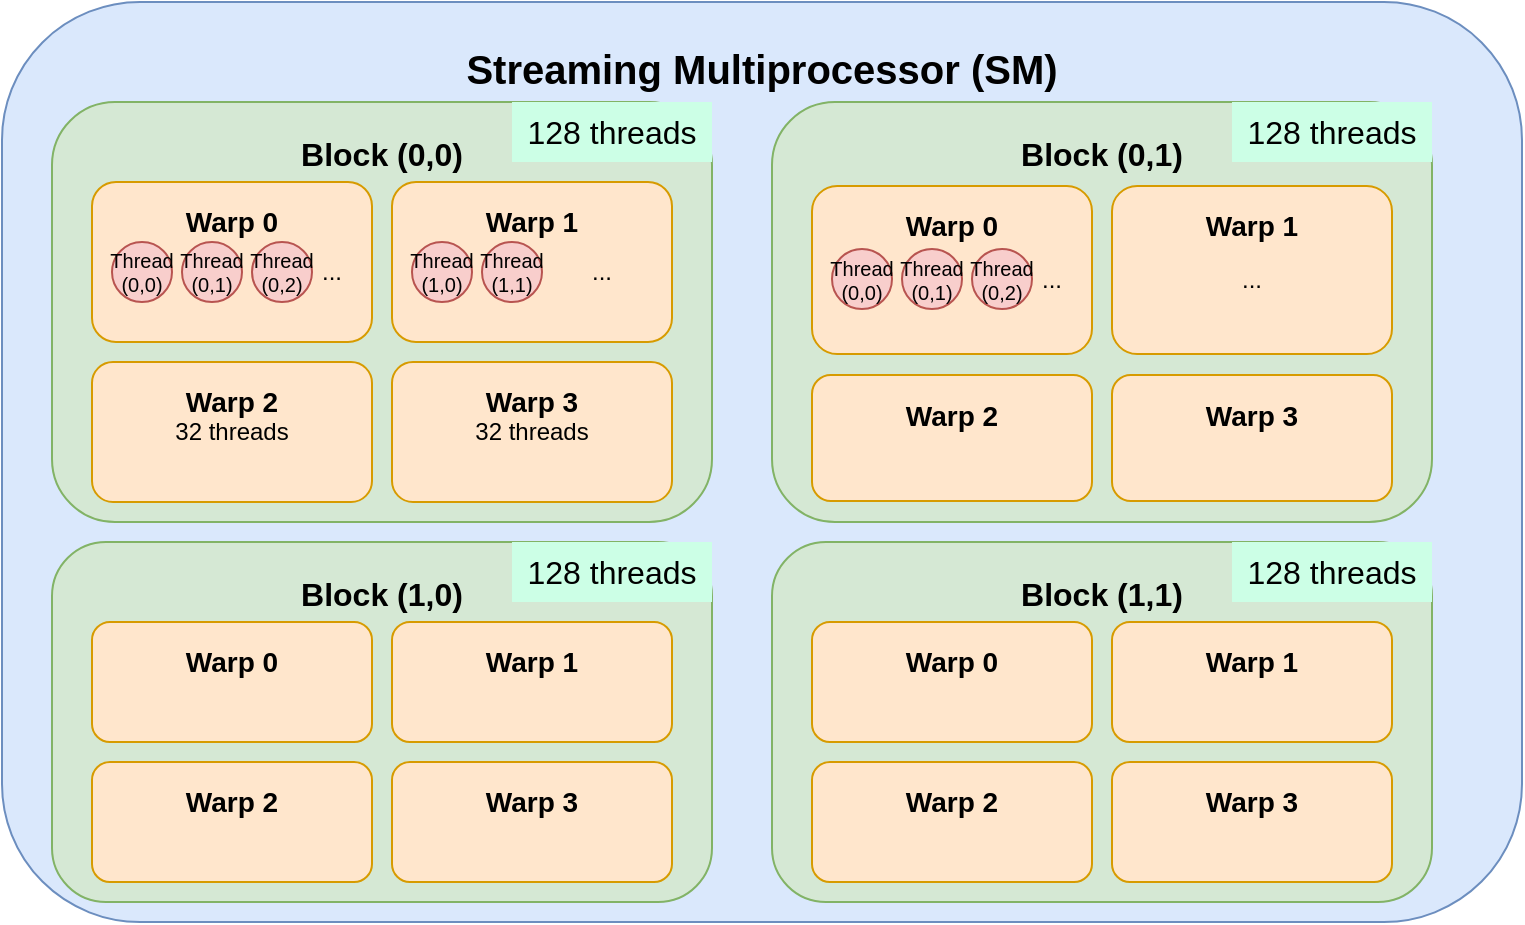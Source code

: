 <mxfile>
    <diagram id="CUDA_SM_Block_Relationship" name="SM with Multiple Blocks">
        <mxGraphModel dx="723" dy="483" grid="1" gridSize="10" guides="1" tooltips="1" connect="1" arrows="1" fold="1" page="1" pageScale="1" pageWidth="850" pageHeight="850" background="#ffffff" math="0" shadow="0">
            <root>
                <mxCell id="0"/>
                <mxCell id="1" parent="0"/>
                <mxCell id="2" value="Streaming Multiprocessor (SM)" style="rounded=1;whiteSpace=wrap;html=1;fillColor=#dae8fc;strokeColor=#6c8ebf;fontSize=20;fontStyle=1;verticalAlign=top;spacingTop=15;shadow=0;" parent="1" vertex="1">
                    <mxGeometry x="45" y="20" width="760" height="460" as="geometry"/>
                </mxCell>
                <mxCell id="3" value="Block (0,0)" style="rounded=1;whiteSpace=wrap;html=1;fillColor=#d5e8d4;strokeColor=#82b366;fontSize=16;fontStyle=1;verticalAlign=top;spacingTop=10;" parent="1" vertex="1">
                    <mxGeometry x="70" y="70" width="330" height="210" as="geometry"/>
                </mxCell>
                <mxCell id="4" value="Warp 0" style="rounded=1;whiteSpace=wrap;html=1;fillColor=#ffe6cc;strokeColor=#d79b00;fontSize=14;fontStyle=1;verticalAlign=top;spacingTop=5;" parent="1" vertex="1">
                    <mxGeometry x="90" y="110" width="140" height="80" as="geometry"/>
                </mxCell>
                <mxCell id="5" value="Thread&#xa;(0,0)" style="ellipse;whiteSpace=wrap;html=1;aspect=fixed;fillColor=#f8cecc;strokeColor=#b85450;fontSize=10;" parent="1" vertex="1">
                    <mxGeometry x="100" y="140" width="30" height="30" as="geometry"/>
                </mxCell>
                <mxCell id="6" value="Thread&#xa;(0,1)" style="ellipse;whiteSpace=wrap;html=1;aspect=fixed;fillColor=#f8cecc;strokeColor=#b85450;fontSize=10;" parent="1" vertex="1">
                    <mxGeometry x="135" y="140" width="30" height="30" as="geometry"/>
                </mxCell>
                <mxCell id="7" value="Thread&#xa;(0,2)" style="ellipse;whiteSpace=wrap;html=1;aspect=fixed;fillColor=#f8cecc;strokeColor=#b85450;fontSize=10;" parent="1" vertex="1">
                    <mxGeometry x="170" y="140" width="30" height="30" as="geometry"/>
                </mxCell>
                <mxCell id="8" value="..." style="text;html=1;strokeColor=none;fillColor=none;align=center;verticalAlign=middle;whiteSpace=wrap;rounded=0;fontSize=12;" parent="1" vertex="1">
                    <mxGeometry x="200" y="145" width="20" height="20" as="geometry"/>
                </mxCell>
                <mxCell id="9" value="Warp 1" style="rounded=1;whiteSpace=wrap;html=1;fillColor=#ffe6cc;strokeColor=#d79b00;fontSize=14;fontStyle=1;verticalAlign=top;spacingTop=5;" parent="1" vertex="1">
                    <mxGeometry x="240" y="110" width="140" height="80" as="geometry"/>
                </mxCell>
                <mxCell id="10" value="Thread&#xa;(1,0)" style="ellipse;whiteSpace=wrap;html=1;aspect=fixed;fillColor=#f8cecc;strokeColor=#b85450;fontSize=10;" parent="1" vertex="1">
                    <mxGeometry x="250" y="140" width="30" height="30" as="geometry"/>
                </mxCell>
                <mxCell id="11" value="Thread&#xa;(1,1)" style="ellipse;whiteSpace=wrap;html=1;aspect=fixed;fillColor=#f8cecc;strokeColor=#b85450;fontSize=10;" parent="1" vertex="1">
                    <mxGeometry x="285" y="140" width="30" height="30" as="geometry"/>
                </mxCell>
                <mxCell id="12" value="..." style="text;html=1;strokeColor=none;fillColor=none;align=center;verticalAlign=middle;whiteSpace=wrap;rounded=0;fontSize=12;" parent="1" vertex="1">
                    <mxGeometry x="320" y="145" width="50" height="20" as="geometry"/>
                </mxCell>
                <mxCell id="13" value="Warp 2" style="rounded=1;whiteSpace=wrap;html=1;fillColor=#ffe6cc;strokeColor=#d79b00;fontSize=14;fontStyle=1;verticalAlign=top;spacingTop=5;" parent="1" vertex="1">
                    <mxGeometry x="90" y="200" width="140" height="70" as="geometry"/>
                </mxCell>
                <mxCell id="14" value="32 threads" style="text;html=1;strokeColor=none;fillColor=none;align=center;verticalAlign=middle;whiteSpace=wrap;rounded=0;fontSize=12;" parent="1" vertex="1">
                    <mxGeometry x="130" y="225" width="60" height="20" as="geometry"/>
                </mxCell>
                <mxCell id="15" value="Warp 3" style="rounded=1;whiteSpace=wrap;html=1;fillColor=#ffe6cc;strokeColor=#d79b00;fontSize=14;fontStyle=1;verticalAlign=top;spacingTop=5;" parent="1" vertex="1">
                    <mxGeometry x="240" y="200" width="140" height="70" as="geometry"/>
                </mxCell>
                <mxCell id="16" value="32 threads" style="text;html=1;strokeColor=none;fillColor=none;align=center;verticalAlign=middle;whiteSpace=wrap;rounded=0;fontSize=12;" parent="1" vertex="1">
                    <mxGeometry x="280" y="225" width="60" height="20" as="geometry"/>
                </mxCell>
                <mxCell id="17" value="Block (0,1)" style="rounded=1;whiteSpace=wrap;html=1;fillColor=#d5e8d4;strokeColor=#82b366;fontSize=16;fontStyle=1;verticalAlign=top;spacingTop=10;container=0;" parent="1" vertex="1">
                    <mxGeometry x="430" y="70" width="330" height="210" as="geometry"/>
                </mxCell>
                <mxCell id="18" value="Warp 0" style="rounded=1;whiteSpace=wrap;html=1;fillColor=#ffe6cc;strokeColor=#d79b00;fontSize=14;fontStyle=1;verticalAlign=top;spacingTop=5;container=0;" parent="1" vertex="1">
                    <mxGeometry x="450" y="112" width="140" height="84" as="geometry"/>
                </mxCell>
                <mxCell id="19" value="Thread&#xa;(0,0)" style="ellipse;whiteSpace=wrap;html=1;aspect=fixed;fillColor=#f8cecc;strokeColor=#b85450;fontSize=10;container=0;" parent="1" vertex="1">
                    <mxGeometry x="460" y="143.5" width="30" height="30" as="geometry"/>
                </mxCell>
                <mxCell id="20" value="Thread&#xa;(0,1)" style="ellipse;whiteSpace=wrap;html=1;aspect=fixed;fillColor=#f8cecc;strokeColor=#b85450;fontSize=10;container=0;" parent="1" vertex="1">
                    <mxGeometry x="495" y="143.5" width="30" height="30" as="geometry"/>
                </mxCell>
                <mxCell id="21" value="Thread&#xa;(0,2)" style="ellipse;whiteSpace=wrap;html=1;aspect=fixed;fillColor=#f8cecc;strokeColor=#b85450;fontSize=10;container=0;" parent="1" vertex="1">
                    <mxGeometry x="530" y="143.5" width="30" height="30" as="geometry"/>
                </mxCell>
                <mxCell id="22" value="..." style="text;html=1;strokeColor=none;fillColor=none;align=center;verticalAlign=middle;whiteSpace=wrap;rounded=0;fontSize=12;container=0;" parent="1" vertex="1">
                    <mxGeometry x="560" y="148.75" width="20" height="21" as="geometry"/>
                </mxCell>
                <mxCell id="23" value="Warp 1" style="rounded=1;whiteSpace=wrap;html=1;fillColor=#ffe6cc;strokeColor=#d79b00;fontSize=14;fontStyle=1;verticalAlign=top;spacingTop=5;container=0;" parent="1" vertex="1">
                    <mxGeometry x="600" y="112" width="140" height="84" as="geometry"/>
                </mxCell>
                <mxCell id="24" value="Warp 2" style="rounded=1;whiteSpace=wrap;html=1;fillColor=#ffe6cc;strokeColor=#d79b00;fontSize=14;fontStyle=1;verticalAlign=top;spacingTop=5;container=0;" parent="1" vertex="1">
                    <mxGeometry x="450" y="206.5" width="140" height="63" as="geometry"/>
                </mxCell>
                <mxCell id="25" value="Warp 3" style="rounded=1;whiteSpace=wrap;html=1;fillColor=#ffe6cc;strokeColor=#d79b00;fontSize=14;fontStyle=1;verticalAlign=top;spacingTop=5;container=0;" parent="1" vertex="1">
                    <mxGeometry x="600" y="206.5" width="140" height="63" as="geometry"/>
                </mxCell>
                <mxCell id="26" value="..." style="text;html=1;strokeColor=none;fillColor=none;align=center;verticalAlign=middle;whiteSpace=wrap;rounded=0;fontSize=12;container=0;" parent="1" vertex="1">
                    <mxGeometry x="660" y="148.75" width="20" height="21" as="geometry"/>
                </mxCell>
                <mxCell id="27" value="Block (1,0)" style="rounded=1;whiteSpace=wrap;html=1;fillColor=#d5e8d4;strokeColor=#82b366;fontSize=16;fontStyle=1;verticalAlign=top;spacingTop=10;container=0;" parent="1" vertex="1">
                    <mxGeometry x="70" y="290" width="330" height="180" as="geometry"/>
                </mxCell>
                <mxCell id="28" value="Warp 0" style="rounded=1;whiteSpace=wrap;html=1;fillColor=#ffe6cc;strokeColor=#d79b00;fontSize=14;fontStyle=1;verticalAlign=top;spacingTop=5;container=0;" parent="1" vertex="1">
                    <mxGeometry x="90" y="330" width="140" height="60" as="geometry"/>
                </mxCell>
                <mxCell id="29" value="Warp 1" style="rounded=1;whiteSpace=wrap;html=1;fillColor=#ffe6cc;strokeColor=#d79b00;fontSize=14;fontStyle=1;verticalAlign=top;spacingTop=5;container=0;" parent="1" vertex="1">
                    <mxGeometry x="240" y="330" width="140" height="60" as="geometry"/>
                </mxCell>
                <mxCell id="30" value="Warp 2" style="rounded=1;whiteSpace=wrap;html=1;fillColor=#ffe6cc;strokeColor=#d79b00;fontSize=14;fontStyle=1;verticalAlign=top;spacingTop=5;container=0;" parent="1" vertex="1">
                    <mxGeometry x="90" y="400" width="140" height="60" as="geometry"/>
                </mxCell>
                <mxCell id="31" value="Warp 3" style="rounded=1;whiteSpace=wrap;html=1;fillColor=#ffe6cc;strokeColor=#d79b00;fontSize=14;fontStyle=1;verticalAlign=top;spacingTop=5;container=0;" parent="1" vertex="1">
                    <mxGeometry x="240" y="400" width="140" height="60" as="geometry"/>
                </mxCell>
                <mxCell id="39" value="" style="endArrow=classic;html=1;rounded=0;entryX=0;entryY=0.5;entryDx=0;entryDy=0;exitX=1;exitY=0.5;exitDx=0;exitDy=0;fontSize=14;" parent="1" edge="1">
                    <mxGeometry width="50" height="50" relative="1" as="geometry">
                        <mxPoint x="170" y="385" as="sourcePoint"/>
                        <mxPoint x="170" y="385" as="targetPoint"/>
                    </mxGeometry>
                </mxCell>
                <mxCell id="48" value="Block (1,1)" style="rounded=1;whiteSpace=wrap;html=1;fillColor=#d5e8d4;strokeColor=#82b366;fontSize=16;fontStyle=1;verticalAlign=top;spacingTop=10;" vertex="1" parent="1">
                    <mxGeometry x="430" y="290" width="330" height="180" as="geometry"/>
                </mxCell>
                <mxCell id="49" value="Warp 0" style="rounded=1;whiteSpace=wrap;html=1;fillColor=#ffe6cc;strokeColor=#d79b00;fontSize=14;fontStyle=1;verticalAlign=top;spacingTop=5;" vertex="1" parent="1">
                    <mxGeometry x="450" y="330" width="140" height="60" as="geometry"/>
                </mxCell>
                <mxCell id="50" value="Warp 1" style="rounded=1;whiteSpace=wrap;html=1;fillColor=#ffe6cc;strokeColor=#d79b00;fontSize=14;fontStyle=1;verticalAlign=top;spacingTop=5;" vertex="1" parent="1">
                    <mxGeometry x="600" y="330" width="140" height="60" as="geometry"/>
                </mxCell>
                <mxCell id="51" value="Warp 2" style="rounded=1;whiteSpace=wrap;html=1;fillColor=#ffe6cc;strokeColor=#d79b00;fontSize=14;fontStyle=1;verticalAlign=top;spacingTop=5;" vertex="1" parent="1">
                    <mxGeometry x="450" y="400" width="140" height="60" as="geometry"/>
                </mxCell>
                <mxCell id="52" value="Warp 3" style="rounded=1;whiteSpace=wrap;html=1;fillColor=#ffe6cc;strokeColor=#d79b00;fontSize=14;fontStyle=1;verticalAlign=top;spacingTop=5;" vertex="1" parent="1">
                    <mxGeometry x="600" y="400" width="140" height="60" as="geometry"/>
                </mxCell>
                <mxCell id="53" value="" style="endArrow=classic;html=1;rounded=0;entryX=0;entryY=0.5;entryDx=0;entryDy=0;exitX=1;exitY=0.5;exitDx=0;exitDy=0;" edge="1" parent="1">
                    <mxGeometry width="50" height="50" relative="1" as="geometry">
                        <mxPoint x="530" y="385" as="sourcePoint"/>
                        <mxPoint x="530" y="385" as="targetPoint"/>
                    </mxGeometry>
                </mxCell>
                <mxCell id="57" value="128 threads" style="text;html=1;align=center;verticalAlign=middle;whiteSpace=wrap;rounded=0;fillColor=#CCFFE6;fontSize=16;" vertex="1" parent="1">
                    <mxGeometry x="300" y="70" width="100" height="30" as="geometry"/>
                </mxCell>
                <mxCell id="58" value="128 threads" style="text;html=1;align=center;verticalAlign=middle;whiteSpace=wrap;rounded=0;fillColor=#CCFFE6;fontSize=16;" vertex="1" parent="1">
                    <mxGeometry x="660" y="290" width="100" height="30" as="geometry"/>
                </mxCell>
                <mxCell id="59" value="128 threads" style="text;html=1;align=center;verticalAlign=middle;whiteSpace=wrap;rounded=0;fillColor=#CCFFE6;fontSize=16;" vertex="1" parent="1">
                    <mxGeometry x="300" y="290" width="100" height="30" as="geometry"/>
                </mxCell>
                <mxCell id="60" value="128 threads" style="text;html=1;align=center;verticalAlign=middle;whiteSpace=wrap;rounded=0;fillColor=#CCFFE6;fontSize=16;" vertex="1" parent="1">
                    <mxGeometry x="660" y="70" width="100" height="30" as="geometry"/>
                </mxCell>
            </root>
        </mxGraphModel>
    </diagram>
</mxfile>